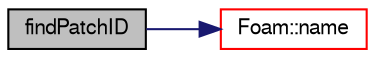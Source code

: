 digraph "findPatchID"
{
  bgcolor="transparent";
  edge [fontname="FreeSans",fontsize="10",labelfontname="FreeSans",labelfontsize="10"];
  node [fontname="FreeSans",fontsize="10",shape=record];
  rankdir="LR";
  Node2386 [label="findPatchID",height=0.2,width=0.4,color="black", fillcolor="grey75", style="filled", fontcolor="black"];
  Node2386 -> Node2387 [color="midnightblue",fontsize="10",style="solid",fontname="FreeSans"];
  Node2387 [label="Foam::name",height=0.2,width=0.4,color="red",URL="$a21124.html#adcb0df2bd4953cb6bb390272d8263c3a",tooltip="Return a string representation of a complex. "];
}
